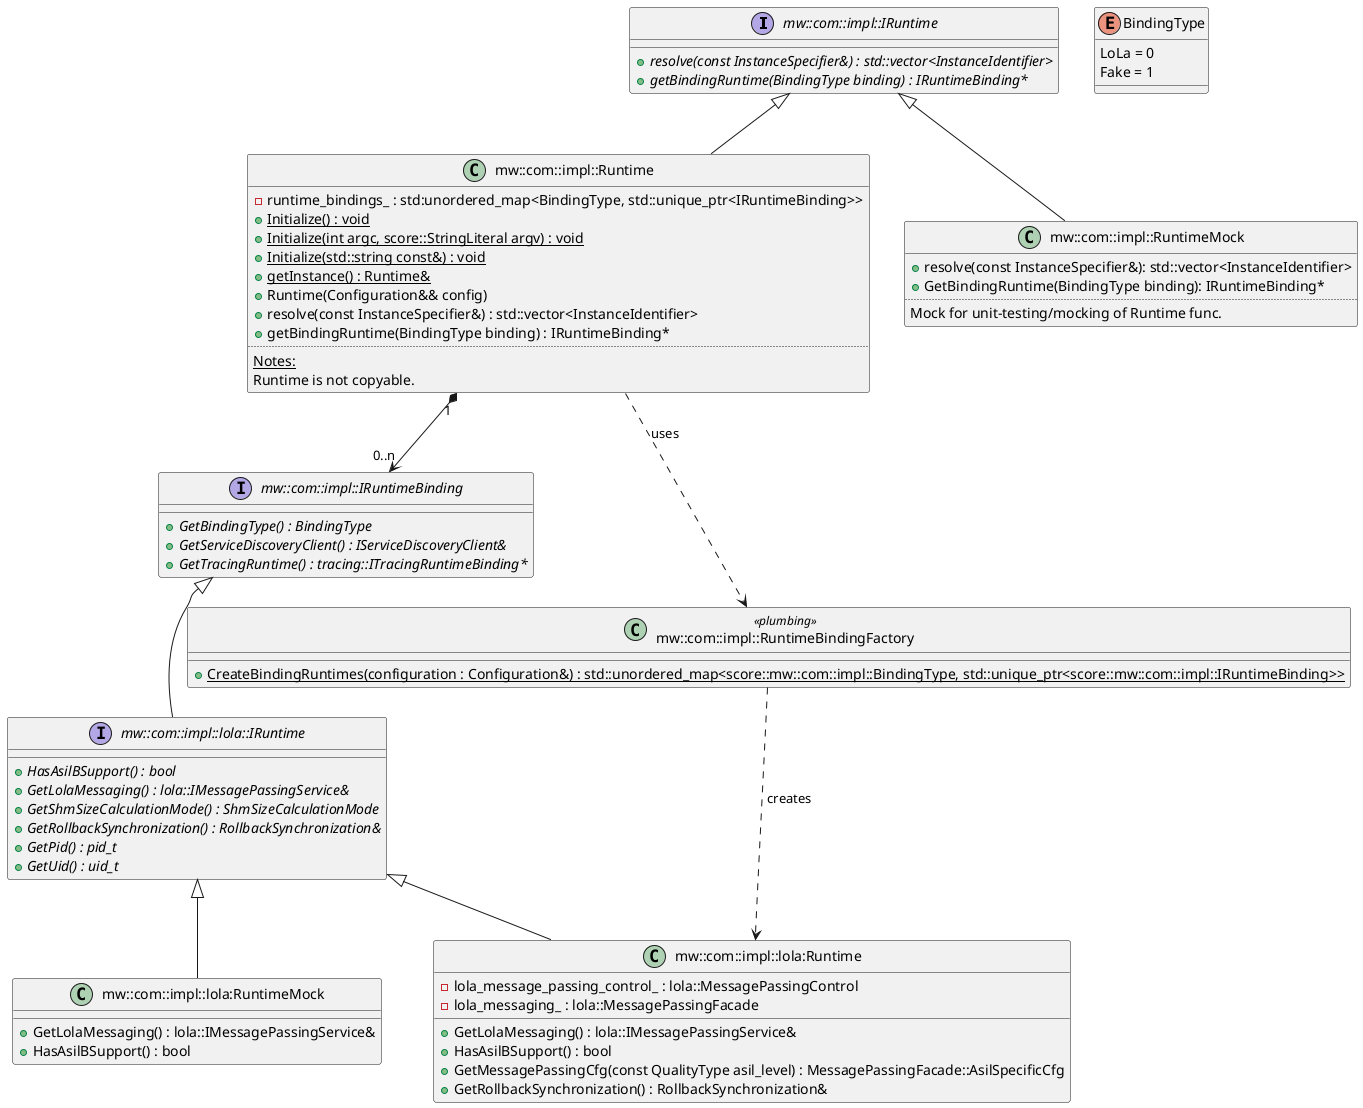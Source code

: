@startuml

interface "mw::com::impl::IRuntime" as IRuntime {
  +{abstract} resolve(const InstanceSpecifier&) : std::vector<InstanceIdentifier>
  +{abstract} getBindingRuntime(BindingType binding) : IRuntimeBinding*
}

enum BindingType {
  LoLa = 0
  Fake = 1
}

class "mw::com::impl::Runtime" as Runtime {
  -runtime_bindings_ : std:unordered_map<BindingType, std::unique_ptr<IRuntimeBinding>>
  +{static} Initialize() : void
  +{static} Initialize(int argc, score::StringLiteral argv) : void
  +{static} Initialize(std::string const&) : void
  +{static} getInstance() : Runtime&
  +Runtime(Configuration&& config)
  +resolve(const InstanceSpecifier&) : std::vector<InstanceIdentifier>
  +getBindingRuntime(BindingType binding) : IRuntimeBinding*
  ..
  <u>Notes:</u>
  Runtime is not copyable.
}

class "mw::com::impl::RuntimeMock" as RuntimeMock {
  +resolve(const InstanceSpecifier&): std::vector<InstanceIdentifier>
  +GetBindingRuntime(BindingType binding): IRuntimeBinding*
  ..
  Mock for unit-testing/mocking of Runtime func.
}

interface "mw::com::impl::IRuntimeBinding" as IRuntimeBinding {
  +{abstract} GetBindingType() : BindingType
  +{abstract} GetServiceDiscoveryClient() : IServiceDiscoveryClient&
  +{abstract} GetTracingRuntime() : tracing::ITracingRuntimeBinding*
}

class "mw::com::impl::RuntimeBindingFactory" as RuntimeBindingFactory << plumbing >> {
  +{static} CreateBindingRuntimes(configuration : Configuration&) : std::unordered_map<score::mw::com::impl::BindingType, std::unique_ptr<score::mw::com::impl::IRuntimeBinding>>
}

interface "mw::com::impl::lola::IRuntime" as LolaIRuntime {
  +{abstract} HasAsilBSupport() : bool
  +{abstract} GetLolaMessaging() : lola::IMessagePassingService&
  +{abstract} GetShmSizeCalculationMode() : ShmSizeCalculationMode
  +{abstract} GetRollbackSynchronization() : RollbackSynchronization&
  +{abstract} GetPid() : pid_t
  +{abstract} GetUid() : uid_t
}

class "mw::com::impl::lola:Runtime" as LolaRuntime {
  -lola_message_passing_control_ : lola::MessagePassingControl
  -lola_messaging_ : lola::MessagePassingFacade
  +GetLolaMessaging() : lola::IMessagePassingService&
  +HasAsilBSupport() : bool
  +GetMessagePassingCfg(const QualityType asil_level) : MessagePassingFacade::AsilSpecificCfg
  +GetRollbackSynchronization() : RollbackSynchronization&
}

class "mw::com::impl::lola:RuntimeMock" as LolaRuntimeMock {
  +GetLolaMessaging() : lola::IMessagePassingService&
  +HasAsilBSupport() : bool
}

IRuntime <|-- Runtime
IRuntime <|-- RuntimeMock
Runtime "1" *--> "0..n" IRuntimeBinding

IRuntimeBinding <|-- LolaIRuntime
LolaIRuntime <|-- LolaRuntime
LolaIRuntime <|-- LolaRuntimeMock

RuntimeBindingFactory ..> LolaRuntime : creates
Runtime ..> RuntimeBindingFactory : uses

@enduml